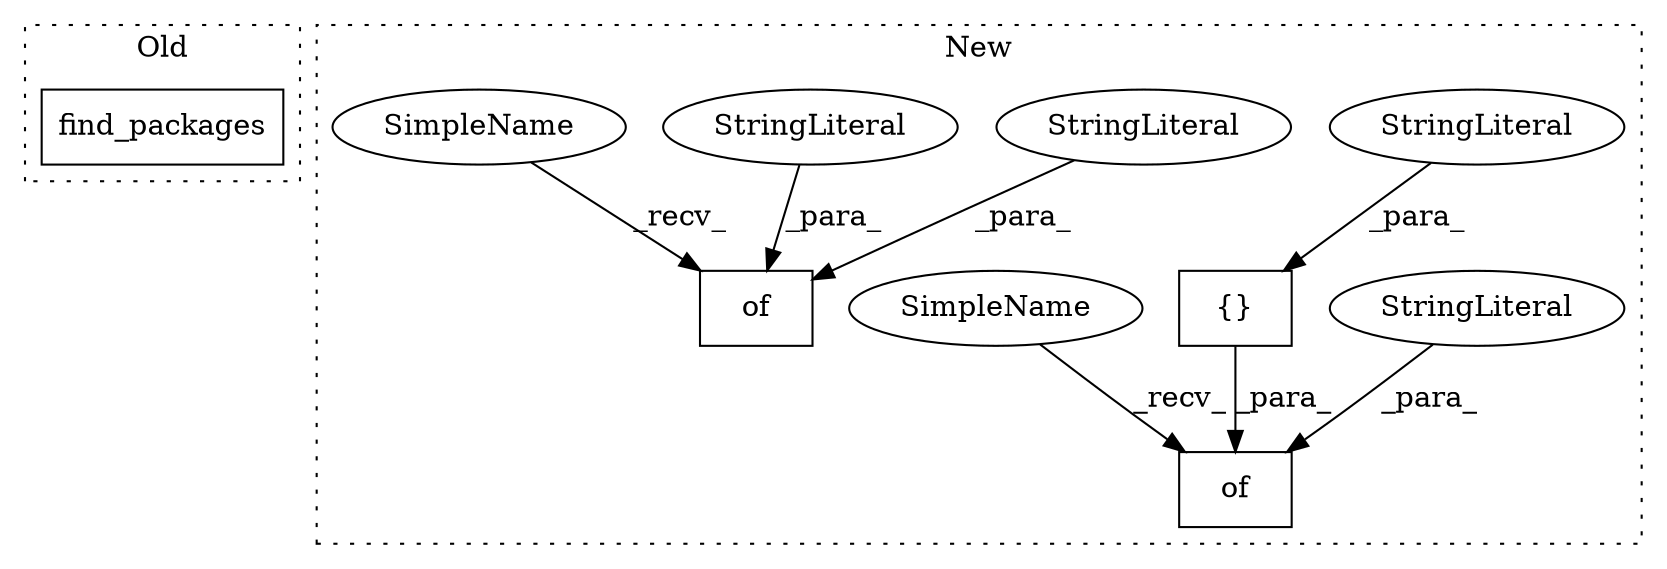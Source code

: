 digraph G {
subgraph cluster0 {
1 [label="find_packages" a="32" s="1192" l="15" shape="box"];
label = "Old";
style="dotted";
}
subgraph cluster1 {
2 [label="of" a="32" s="1430,1471" l="3,1" shape="box"];
3 [label="StringLiteral" a="45" s="1433" l="11" shape="ellipse"];
4 [label="{}" a="4" s="1457,1470" l="1,1" shape="box"];
5 [label="StringLiteral" a="45" s="1458" l="12" shape="ellipse"];
6 [label="of" a="32" s="1165,1313" l="3,1" shape="box"];
7 [label="StringLiteral" a="45" s="1210" l="23" shape="ellipse"];
8 [label="StringLiteral" a="45" s="1180" l="3" shape="ellipse"];
9 [label="SimpleName" a="42" s="1426" l="3" shape="ellipse"];
10 [label="SimpleName" a="42" s="1161" l="3" shape="ellipse"];
label = "New";
style="dotted";
}
3 -> 2 [label="_para_"];
4 -> 2 [label="_para_"];
5 -> 4 [label="_para_"];
7 -> 6 [label="_para_"];
8 -> 6 [label="_para_"];
9 -> 2 [label="_recv_"];
10 -> 6 [label="_recv_"];
}